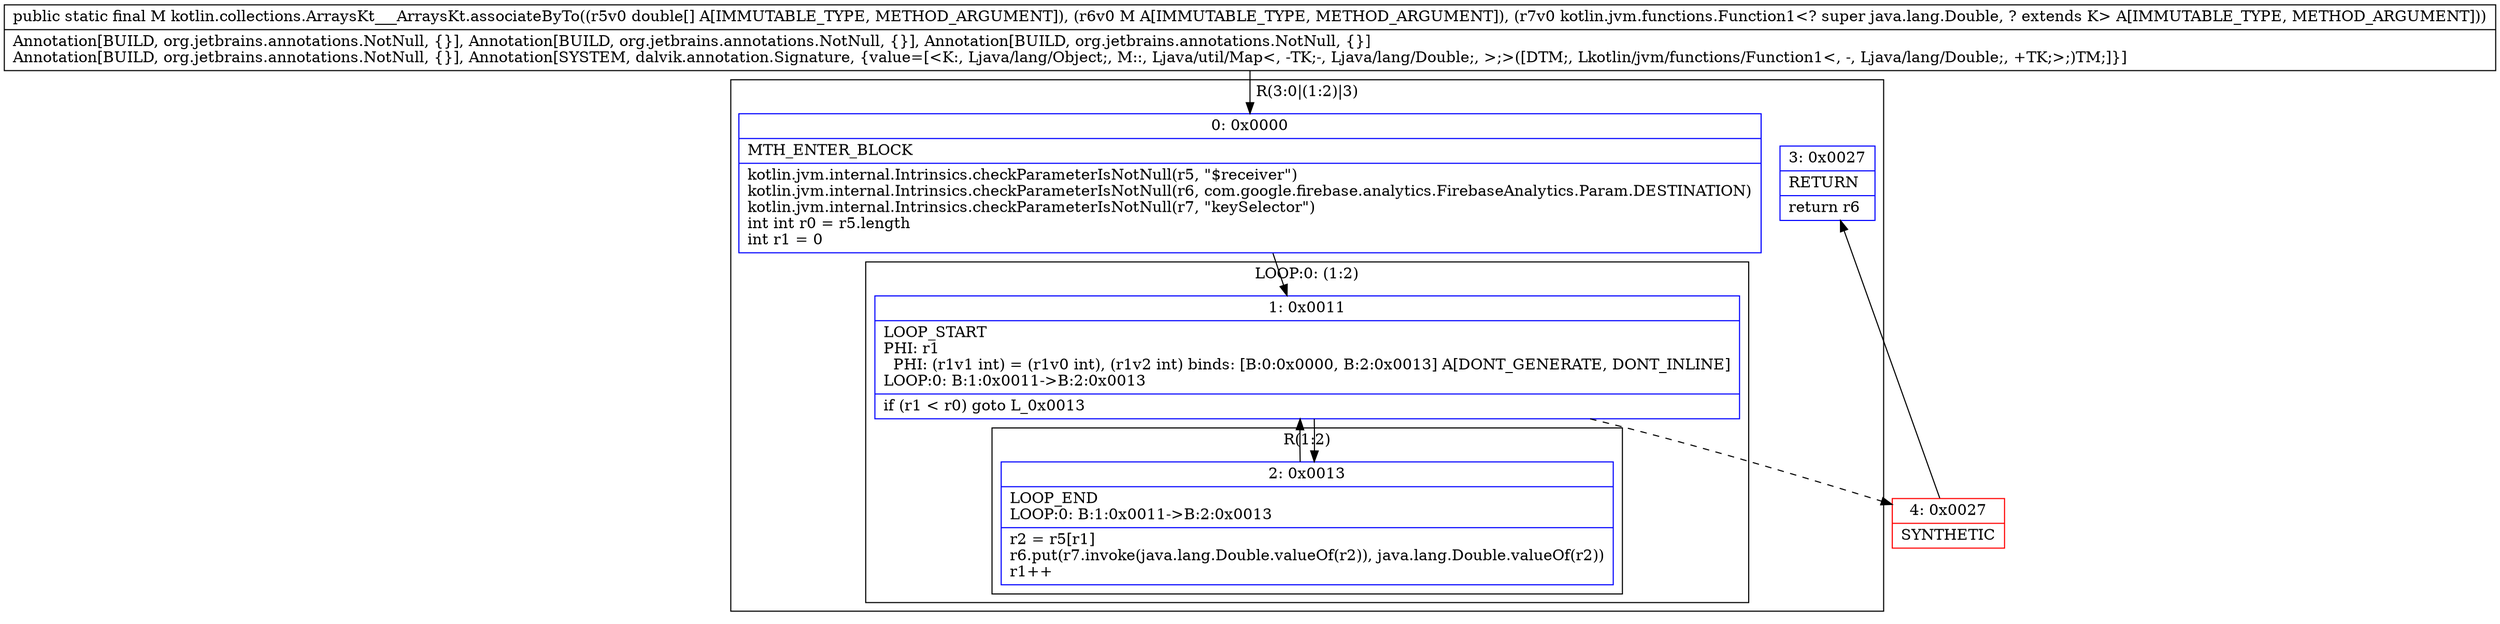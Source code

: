 digraph "CFG forkotlin.collections.ArraysKt___ArraysKt.associateByTo([DLjava\/util\/Map;Lkotlin\/jvm\/functions\/Function1;)Ljava\/util\/Map;" {
subgraph cluster_Region_1728139614 {
label = "R(3:0|(1:2)|3)";
node [shape=record,color=blue];
Node_0 [shape=record,label="{0\:\ 0x0000|MTH_ENTER_BLOCK\l|kotlin.jvm.internal.Intrinsics.checkParameterIsNotNull(r5, \"$receiver\")\lkotlin.jvm.internal.Intrinsics.checkParameterIsNotNull(r6, com.google.firebase.analytics.FirebaseAnalytics.Param.DESTINATION)\lkotlin.jvm.internal.Intrinsics.checkParameterIsNotNull(r7, \"keySelector\")\lint int r0 = r5.length\lint r1 = 0\l}"];
subgraph cluster_LoopRegion_1730928974 {
label = "LOOP:0: (1:2)";
node [shape=record,color=blue];
Node_1 [shape=record,label="{1\:\ 0x0011|LOOP_START\lPHI: r1 \l  PHI: (r1v1 int) = (r1v0 int), (r1v2 int) binds: [B:0:0x0000, B:2:0x0013] A[DONT_GENERATE, DONT_INLINE]\lLOOP:0: B:1:0x0011\-\>B:2:0x0013\l|if (r1 \< r0) goto L_0x0013\l}"];
subgraph cluster_Region_353448280 {
label = "R(1:2)";
node [shape=record,color=blue];
Node_2 [shape=record,label="{2\:\ 0x0013|LOOP_END\lLOOP:0: B:1:0x0011\-\>B:2:0x0013\l|r2 = r5[r1]\lr6.put(r7.invoke(java.lang.Double.valueOf(r2)), java.lang.Double.valueOf(r2))\lr1++\l}"];
}
}
Node_3 [shape=record,label="{3\:\ 0x0027|RETURN\l|return r6\l}"];
}
Node_4 [shape=record,color=red,label="{4\:\ 0x0027|SYNTHETIC\l}"];
MethodNode[shape=record,label="{public static final M kotlin.collections.ArraysKt___ArraysKt.associateByTo((r5v0 double[] A[IMMUTABLE_TYPE, METHOD_ARGUMENT]), (r6v0 M A[IMMUTABLE_TYPE, METHOD_ARGUMENT]), (r7v0 kotlin.jvm.functions.Function1\<? super java.lang.Double, ? extends K\> A[IMMUTABLE_TYPE, METHOD_ARGUMENT]))  | Annotation[BUILD, org.jetbrains.annotations.NotNull, \{\}], Annotation[BUILD, org.jetbrains.annotations.NotNull, \{\}], Annotation[BUILD, org.jetbrains.annotations.NotNull, \{\}]\lAnnotation[BUILD, org.jetbrains.annotations.NotNull, \{\}], Annotation[SYSTEM, dalvik.annotation.Signature, \{value=[\<K:, Ljava\/lang\/Object;, M::, Ljava\/util\/Map\<, \-TK;\-, Ljava\/lang\/Double;, \>;\>([DTM;, Lkotlin\/jvm\/functions\/Function1\<, \-, Ljava\/lang\/Double;, +TK;\>;)TM;]\}]\l}"];
MethodNode -> Node_0;
Node_0 -> Node_1;
Node_1 -> Node_2;
Node_1 -> Node_4[style=dashed];
Node_2 -> Node_1;
Node_4 -> Node_3;
}


